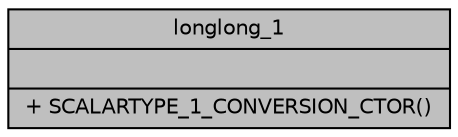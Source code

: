 digraph "longlong_1"
{
  edge [fontname="Helvetica",fontsize="10",labelfontname="Helvetica",labelfontsize="10"];
  node [fontname="Helvetica",fontsize="10",shape=record];
  Node1 [label="{longlong_1\n||+ SCALARTYPE_1_CONVERSION_CTOR()\l}",height=0.2,width=0.4,color="black", fillcolor="grey75", style="filled", fontcolor="black"];
}

